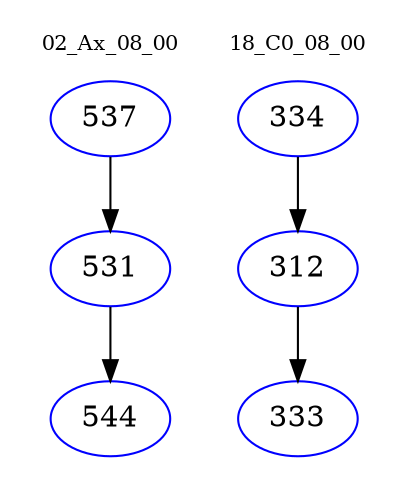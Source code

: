 digraph{
subgraph cluster_0 {
color = white
label = "02_Ax_08_00";
fontsize=10;
T0_537 [label="537", color="blue"]
T0_537 -> T0_531 [color="black"]
T0_531 [label="531", color="blue"]
T0_531 -> T0_544 [color="black"]
T0_544 [label="544", color="blue"]
}
subgraph cluster_1 {
color = white
label = "18_C0_08_00";
fontsize=10;
T1_334 [label="334", color="blue"]
T1_334 -> T1_312 [color="black"]
T1_312 [label="312", color="blue"]
T1_312 -> T1_333 [color="black"]
T1_333 [label="333", color="blue"]
}
}
